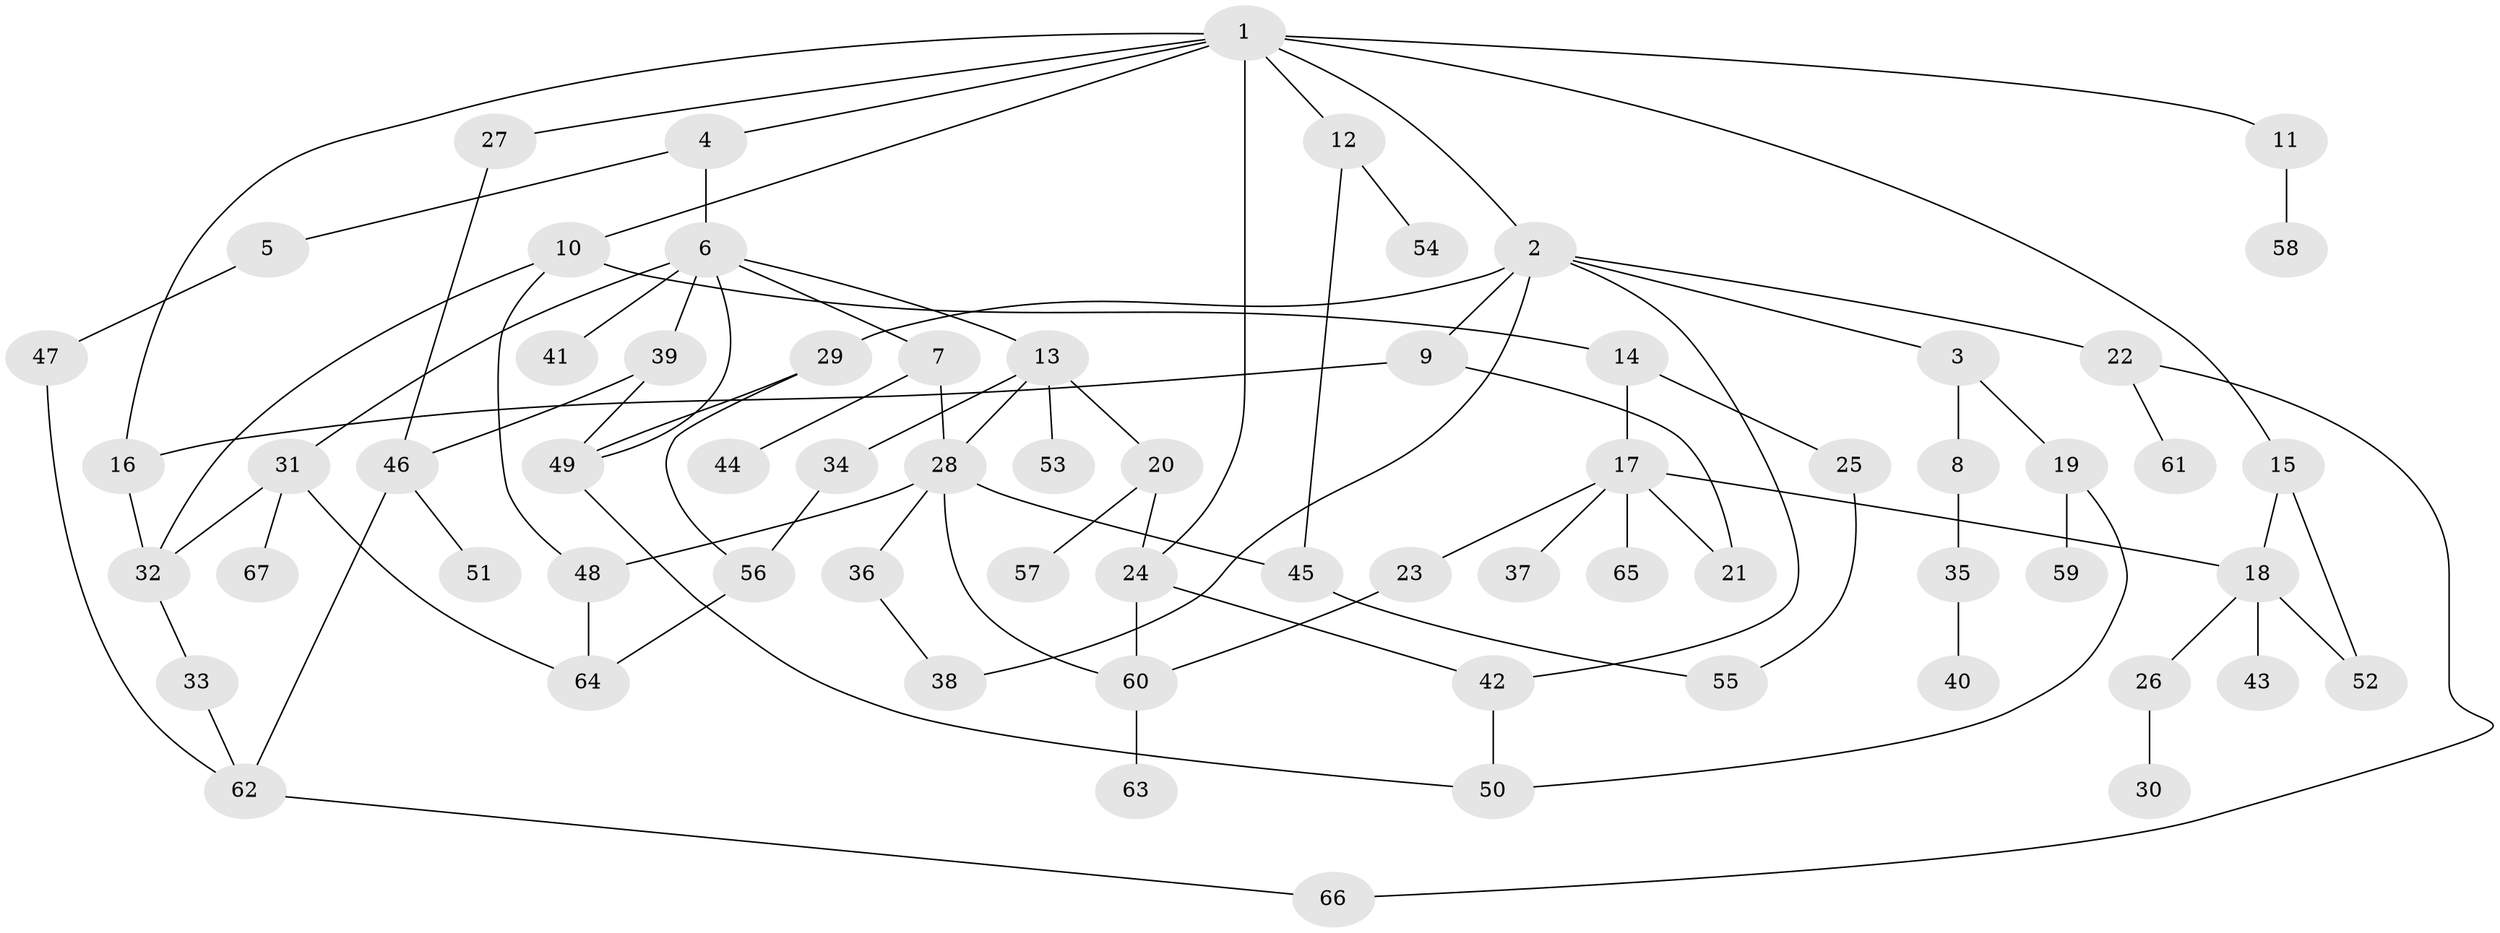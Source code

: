 // coarse degree distribution, {10: 0.022727272727272728, 7: 0.022727272727272728, 4: 0.18181818181818182, 8: 0.022727272727272728, 2: 0.25, 3: 0.11363636363636363, 1: 0.2727272727272727, 6: 0.06818181818181818, 5: 0.045454545454545456}
// Generated by graph-tools (version 1.1) at 2025/23/03/03/25 07:23:34]
// undirected, 67 vertices, 92 edges
graph export_dot {
graph [start="1"]
  node [color=gray90,style=filled];
  1;
  2;
  3;
  4;
  5;
  6;
  7;
  8;
  9;
  10;
  11;
  12;
  13;
  14;
  15;
  16;
  17;
  18;
  19;
  20;
  21;
  22;
  23;
  24;
  25;
  26;
  27;
  28;
  29;
  30;
  31;
  32;
  33;
  34;
  35;
  36;
  37;
  38;
  39;
  40;
  41;
  42;
  43;
  44;
  45;
  46;
  47;
  48;
  49;
  50;
  51;
  52;
  53;
  54;
  55;
  56;
  57;
  58;
  59;
  60;
  61;
  62;
  63;
  64;
  65;
  66;
  67;
  1 -- 2;
  1 -- 4;
  1 -- 10;
  1 -- 11;
  1 -- 12;
  1 -- 15;
  1 -- 16;
  1 -- 24;
  1 -- 27;
  2 -- 3;
  2 -- 9;
  2 -- 22;
  2 -- 29;
  2 -- 38;
  2 -- 42;
  3 -- 8;
  3 -- 19;
  4 -- 5;
  4 -- 6;
  5 -- 47;
  6 -- 7;
  6 -- 13;
  6 -- 31;
  6 -- 39;
  6 -- 41;
  6 -- 49;
  7 -- 44;
  7 -- 28;
  8 -- 35;
  9 -- 21;
  9 -- 16;
  10 -- 14;
  10 -- 48;
  10 -- 32;
  11 -- 58;
  12 -- 54;
  12 -- 45;
  13 -- 20;
  13 -- 28;
  13 -- 34;
  13 -- 53;
  14 -- 17;
  14 -- 25;
  15 -- 18;
  15 -- 52;
  16 -- 32;
  17 -- 18;
  17 -- 23;
  17 -- 37;
  17 -- 65;
  17 -- 21;
  18 -- 26;
  18 -- 43;
  18 -- 52;
  19 -- 59;
  19 -- 50;
  20 -- 57;
  20 -- 24;
  22 -- 61;
  22 -- 66;
  23 -- 60;
  24 -- 60;
  24 -- 42;
  25 -- 55;
  26 -- 30;
  27 -- 46;
  28 -- 36;
  28 -- 45;
  28 -- 48;
  28 -- 60;
  29 -- 49;
  29 -- 56;
  31 -- 67;
  31 -- 32;
  31 -- 64;
  32 -- 33;
  33 -- 62;
  34 -- 56;
  35 -- 40;
  36 -- 38;
  39 -- 46;
  39 -- 49;
  42 -- 50;
  45 -- 55;
  46 -- 51;
  46 -- 62;
  47 -- 62;
  48 -- 64;
  49 -- 50;
  56 -- 64;
  60 -- 63;
  62 -- 66;
}
